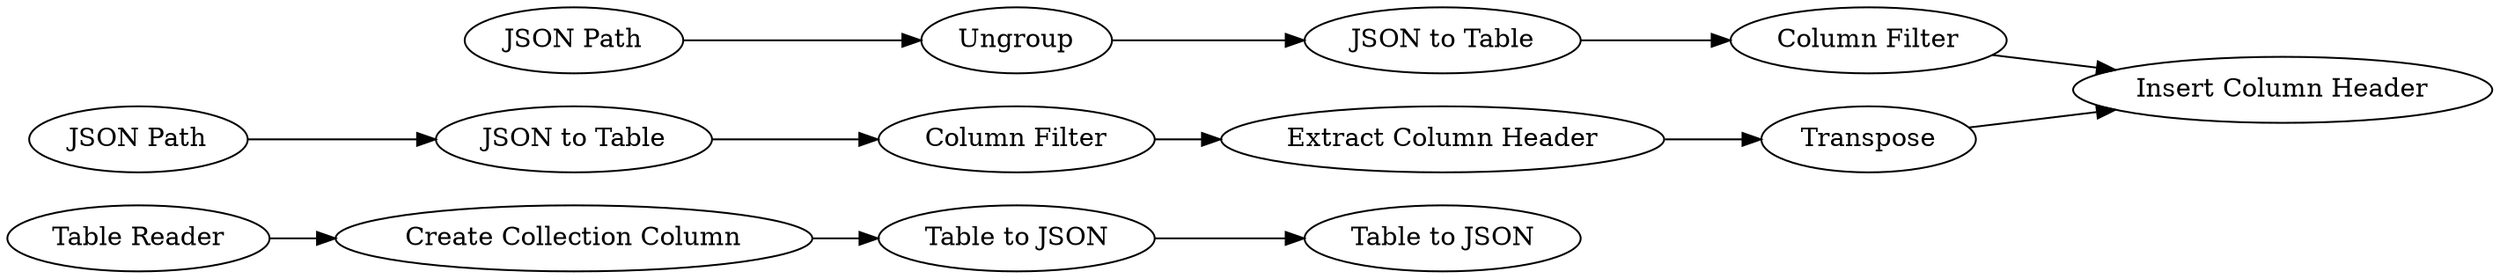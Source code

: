 digraph {
	23 [label="Table Reader"]
	19 [label="JSON Path"]
	20 [label=Ungroup]
	262 [label="JSON Path"]
	263 [label="JSON to Table"]
	264 [label="Column Filter"]
	266 [label="JSON to Table"]
	267 [label="Column Filter"]
	268 [label="Insert Column Header"]
	269 [label="Extract Column Header"]
	270 [label=Transpose]
	12 [label="Table to JSON"]
	14 [label="Create Collection Column"]
	18 [label="Table to JSON"]
	19 -> 20
	20 -> 266
	262 -> 263
	263 -> 264
	264 -> 269
	266 -> 267
	267 -> 268
	269 -> 270
	270 -> 268
	12 -> 18
	14 -> 12
	23 -> 14
	rankdir=LR
}
